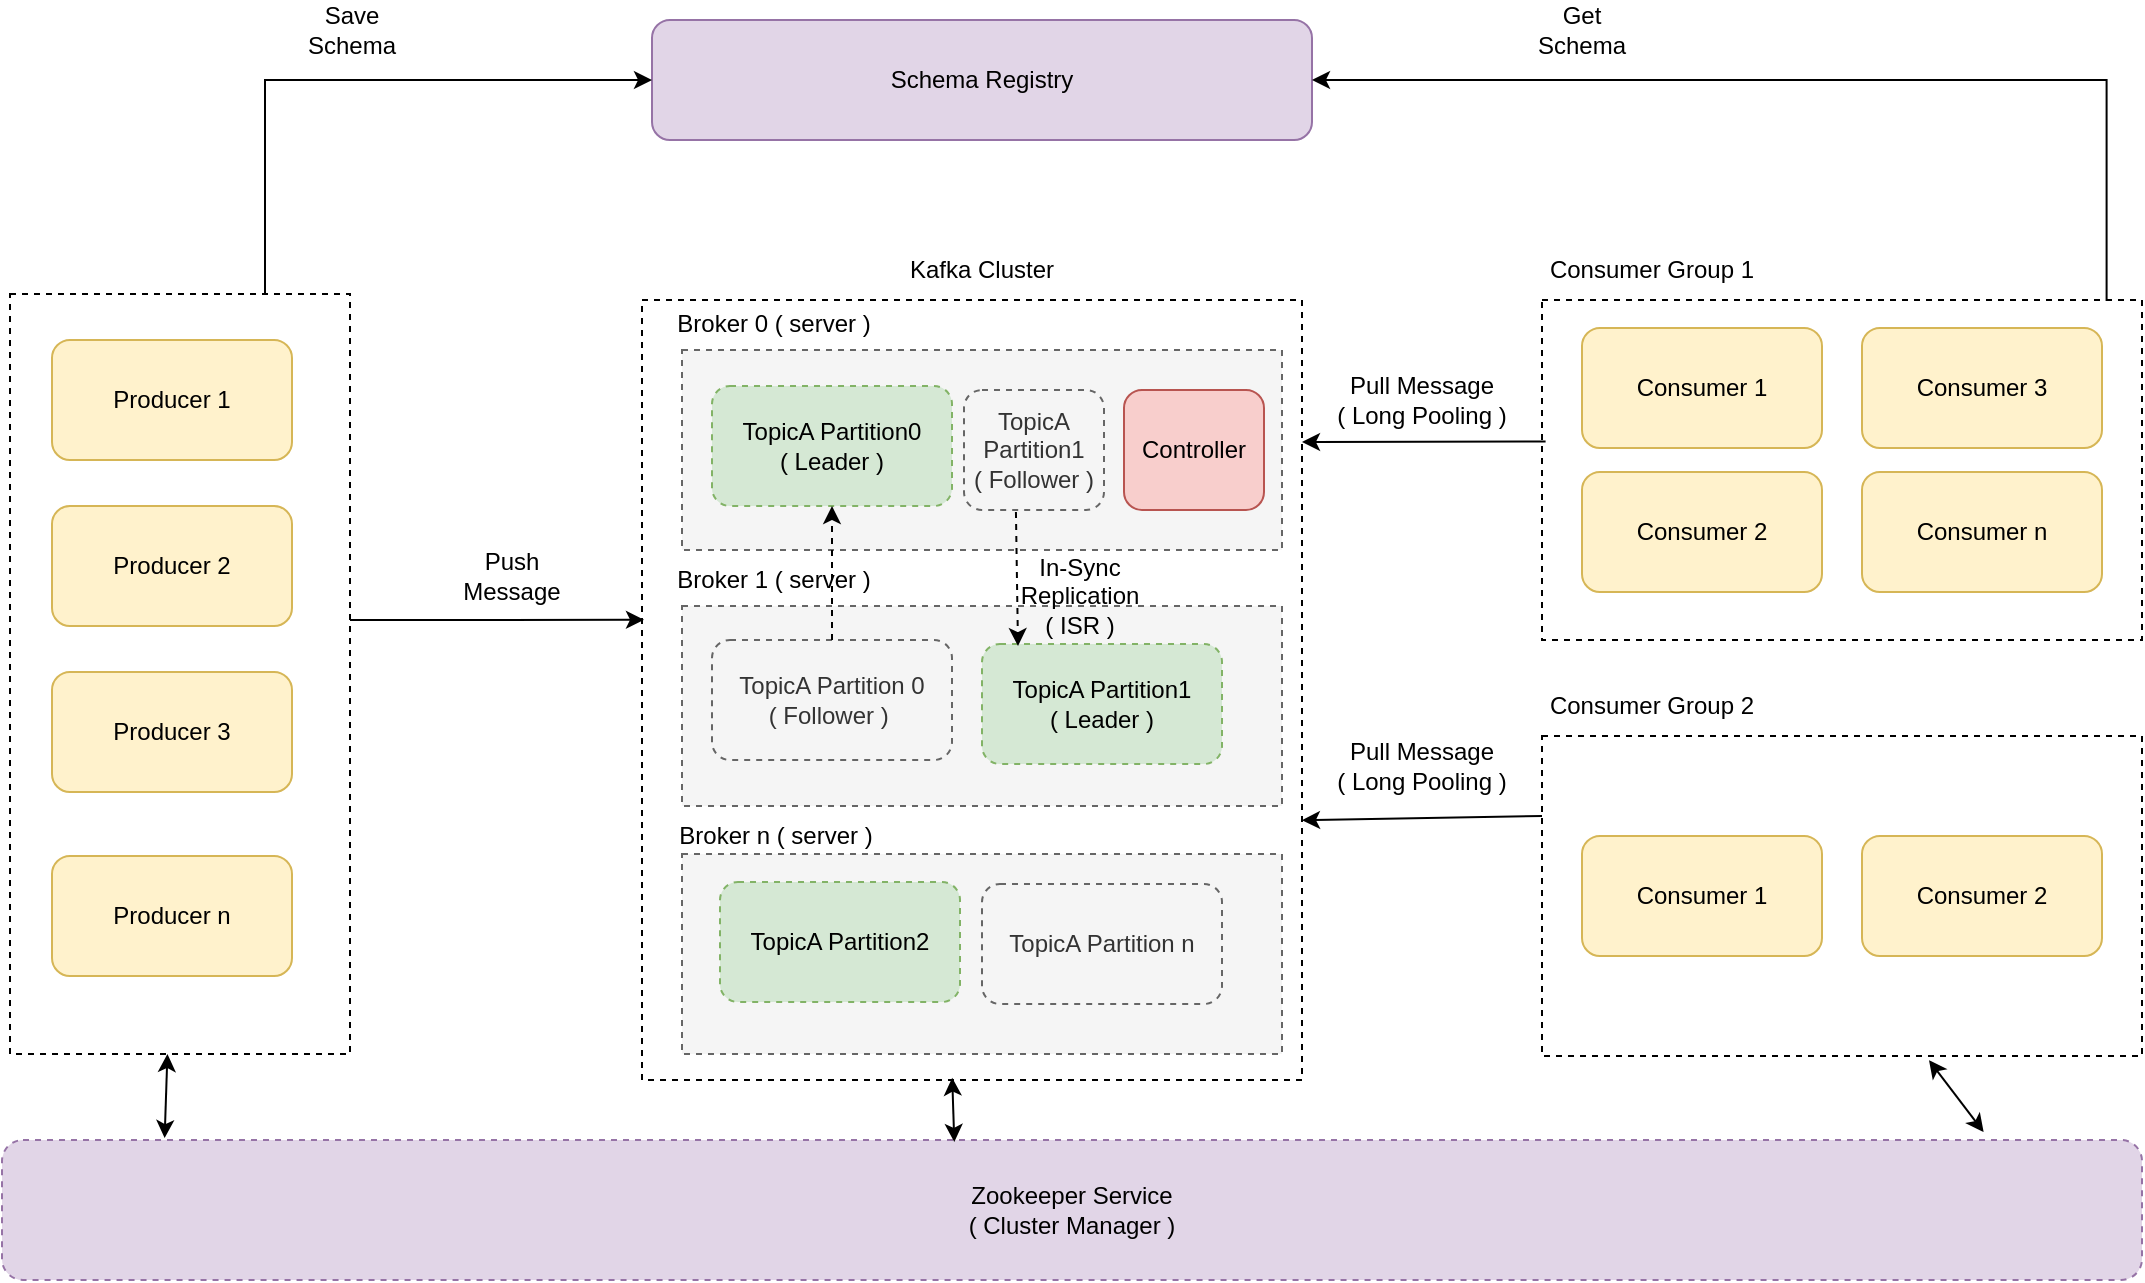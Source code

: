 <mxfile version="20.2.5" type="github">
  <diagram id="5yq02jJ3_t6pjqon3IJx" name="Page-1">
    <mxGraphModel dx="946" dy="530" grid="1" gridSize="10" guides="1" tooltips="1" connect="1" arrows="1" fold="1" page="1" pageScale="1" pageWidth="850" pageHeight="1100" math="0" shadow="0">
      <root>
        <mxCell id="0" />
        <mxCell id="1" parent="0" />
        <mxCell id="EEPylE4LxPPtjpLQ9-2b-5" value="" style="rounded=0;whiteSpace=wrap;html=1;dashed=1;" parent="1" vertex="1">
          <mxGeometry x="144" y="197" width="170" height="380" as="geometry" />
        </mxCell>
        <mxCell id="EEPylE4LxPPtjpLQ9-2b-1" value="Producer 1" style="rounded=1;whiteSpace=wrap;html=1;fillColor=#fff2cc;strokeColor=#d6b656;" parent="1" vertex="1">
          <mxGeometry x="165" y="220" width="120" height="60" as="geometry" />
        </mxCell>
        <mxCell id="EEPylE4LxPPtjpLQ9-2b-2" value="" style="rounded=0;whiteSpace=wrap;html=1;dashed=1;" parent="1" vertex="1">
          <mxGeometry x="460" y="200" width="330" height="390" as="geometry" />
        </mxCell>
        <mxCell id="EEPylE4LxPPtjpLQ9-2b-3" value="Kafka Cluster" style="text;html=1;strokeColor=none;fillColor=none;align=center;verticalAlign=middle;whiteSpace=wrap;rounded=0;dashed=1;" parent="1" vertex="1">
          <mxGeometry x="554" y="170" width="152" height="30" as="geometry" />
        </mxCell>
        <mxCell id="EEPylE4LxPPtjpLQ9-2b-4" value="" style="rounded=0;whiteSpace=wrap;html=1;dashed=1;fillColor=#f5f5f5;fontColor=#333333;strokeColor=#666666;" parent="1" vertex="1">
          <mxGeometry x="480" y="225" width="300" height="100" as="geometry" />
        </mxCell>
        <mxCell id="EEPylE4LxPPtjpLQ9-2b-6" value="Producer 2" style="rounded=1;whiteSpace=wrap;html=1;fillColor=#fff2cc;strokeColor=#d6b656;" parent="1" vertex="1">
          <mxGeometry x="165" y="303" width="120" height="60" as="geometry" />
        </mxCell>
        <mxCell id="EEPylE4LxPPtjpLQ9-2b-7" value="Producer 3" style="rounded=1;whiteSpace=wrap;html=1;fillColor=#fff2cc;strokeColor=#d6b656;" parent="1" vertex="1">
          <mxGeometry x="165" y="386" width="120" height="60" as="geometry" />
        </mxCell>
        <mxCell id="EEPylE4LxPPtjpLQ9-2b-8" value="" style="endArrow=classic;html=1;rounded=0;exitX=1;exitY=0.429;exitDx=0;exitDy=0;exitPerimeter=0;entryX=0.003;entryY=0.41;entryDx=0;entryDy=0;entryPerimeter=0;" parent="1" source="EEPylE4LxPPtjpLQ9-2b-5" target="EEPylE4LxPPtjpLQ9-2b-2" edge="1">
          <mxGeometry width="50" height="50" relative="1" as="geometry">
            <mxPoint x="410" y="370" as="sourcePoint" />
            <mxPoint x="420" y="359" as="targetPoint" />
          </mxGeometry>
        </mxCell>
        <mxCell id="EEPylE4LxPPtjpLQ9-2b-9" value="Push Message" style="text;html=1;strokeColor=none;fillColor=none;align=center;verticalAlign=middle;whiteSpace=wrap;rounded=0;dashed=1;" parent="1" vertex="1">
          <mxGeometry x="365" y="323" width="60" height="30" as="geometry" />
        </mxCell>
        <mxCell id="EEPylE4LxPPtjpLQ9-2b-10" value="TopicA Partition0 &lt;br&gt;( Leader )" style="rounded=1;whiteSpace=wrap;html=1;dashed=1;fillColor=#d5e8d4;strokeColor=#82b366;" parent="1" vertex="1">
          <mxGeometry x="495" y="243" width="120" height="60" as="geometry" />
        </mxCell>
        <mxCell id="EEPylE4LxPPtjpLQ9-2b-11" value="Broker 0 ( server )" style="text;html=1;strokeColor=none;fillColor=none;align=center;verticalAlign=middle;whiteSpace=wrap;rounded=0;dashed=1;" parent="1" vertex="1">
          <mxGeometry x="461" y="197" width="130" height="30" as="geometry" />
        </mxCell>
        <mxCell id="EEPylE4LxPPtjpLQ9-2b-12" value="TopicA Partition1 &lt;br&gt;( Follower )" style="rounded=1;whiteSpace=wrap;html=1;dashed=1;fillColor=#f5f5f5;strokeColor=#666666;fontColor=#333333;" parent="1" vertex="1">
          <mxGeometry x="621" y="245" width="70" height="60" as="geometry" />
        </mxCell>
        <mxCell id="EEPylE4LxPPtjpLQ9-2b-15" value="" style="rounded=0;whiteSpace=wrap;html=1;dashed=1;fillColor=#f5f5f5;fontColor=#333333;strokeColor=#666666;" parent="1" vertex="1">
          <mxGeometry x="480" y="353" width="300" height="100" as="geometry" />
        </mxCell>
        <mxCell id="EEPylE4LxPPtjpLQ9-2b-16" value="TopicA Partition1&lt;br&gt;( Leader )" style="rounded=1;whiteSpace=wrap;html=1;dashed=1;fillColor=#d5e8d4;strokeColor=#82b366;" parent="1" vertex="1">
          <mxGeometry x="630" y="372" width="120" height="60" as="geometry" />
        </mxCell>
        <mxCell id="EEPylE4LxPPtjpLQ9-2b-17" value="Broker 1 ( server )" style="text;html=1;strokeColor=none;fillColor=none;align=center;verticalAlign=middle;whiteSpace=wrap;rounded=0;dashed=1;" parent="1" vertex="1">
          <mxGeometry x="476" y="325" width="100" height="30" as="geometry" />
        </mxCell>
        <mxCell id="EEPylE4LxPPtjpLQ9-2b-18" value="TopicA Partition 0 &lt;br&gt;( Follower )&amp;nbsp;" style="rounded=1;whiteSpace=wrap;html=1;dashed=1;fillColor=#f5f5f5;strokeColor=#666666;fontColor=#333333;" parent="1" vertex="1">
          <mxGeometry x="495" y="370" width="120" height="60" as="geometry" />
        </mxCell>
        <mxCell id="EEPylE4LxPPtjpLQ9-2b-19" value="" style="rounded=0;whiteSpace=wrap;html=1;dashed=1;fillColor=#f5f5f5;fontColor=#333333;strokeColor=#666666;" parent="1" vertex="1">
          <mxGeometry x="480" y="477" width="300" height="100" as="geometry" />
        </mxCell>
        <mxCell id="EEPylE4LxPPtjpLQ9-2b-20" value="TopicA Partition2" style="rounded=1;whiteSpace=wrap;html=1;dashed=1;fillColor=#d5e8d4;strokeColor=#82b366;" parent="1" vertex="1">
          <mxGeometry x="499" y="491" width="120" height="60" as="geometry" />
        </mxCell>
        <mxCell id="EEPylE4LxPPtjpLQ9-2b-21" value="TopicA Partition n" style="rounded=1;whiteSpace=wrap;html=1;dashed=1;fillColor=#f5f5f5;strokeColor=#666666;fontColor=#333333;" parent="1" vertex="1">
          <mxGeometry x="630" y="492" width="120" height="60" as="geometry" />
        </mxCell>
        <mxCell id="EEPylE4LxPPtjpLQ9-2b-22" value="Producer n" style="rounded=1;whiteSpace=wrap;html=1;fillColor=#fff2cc;strokeColor=#d6b656;" parent="1" vertex="1">
          <mxGeometry x="165" y="478" width="120" height="60" as="geometry" />
        </mxCell>
        <mxCell id="EEPylE4LxPPtjpLQ9-2b-23" value="Broker n ( server )" style="text;html=1;strokeColor=none;fillColor=none;align=center;verticalAlign=middle;whiteSpace=wrap;rounded=0;dashed=1;" parent="1" vertex="1">
          <mxGeometry x="467" y="453" width="120" height="30" as="geometry" />
        </mxCell>
        <mxCell id="EEPylE4LxPPtjpLQ9-2b-24" value="" style="rounded=0;whiteSpace=wrap;html=1;dashed=1;" parent="1" vertex="1">
          <mxGeometry x="910" y="200" width="300" height="170" as="geometry" />
        </mxCell>
        <mxCell id="EEPylE4LxPPtjpLQ9-2b-25" value="Consumer 1" style="rounded=1;whiteSpace=wrap;html=1;fillColor=#fff2cc;strokeColor=#d6b656;" parent="1" vertex="1">
          <mxGeometry x="930" y="214" width="120" height="60" as="geometry" />
        </mxCell>
        <mxCell id="EEPylE4LxPPtjpLQ9-2b-26" value="Consumer 2" style="rounded=1;whiteSpace=wrap;html=1;fillColor=#fff2cc;strokeColor=#d6b656;" parent="1" vertex="1">
          <mxGeometry x="930" y="286" width="120" height="60" as="geometry" />
        </mxCell>
        <mxCell id="EEPylE4LxPPtjpLQ9-2b-27" value="Consumer 3" style="rounded=1;whiteSpace=wrap;html=1;fillColor=#fff2cc;strokeColor=#d6b656;" parent="1" vertex="1">
          <mxGeometry x="1070" y="214" width="120" height="60" as="geometry" />
        </mxCell>
        <mxCell id="EEPylE4LxPPtjpLQ9-2b-28" value="Consumer n" style="rounded=1;whiteSpace=wrap;html=1;fillColor=#fff2cc;strokeColor=#d6b656;" parent="1" vertex="1">
          <mxGeometry x="1070" y="286" width="120" height="60" as="geometry" />
        </mxCell>
        <mxCell id="EEPylE4LxPPtjpLQ9-2b-29" value="" style="endArrow=classic;html=1;rounded=0;exitX=0.006;exitY=0.416;exitDx=0;exitDy=0;exitPerimeter=0;" parent="1" source="EEPylE4LxPPtjpLQ9-2b-24" edge="1">
          <mxGeometry width="50" height="50" relative="1" as="geometry">
            <mxPoint x="670" y="450" as="sourcePoint" />
            <mxPoint x="790" y="271" as="targetPoint" />
          </mxGeometry>
        </mxCell>
        <mxCell id="EEPylE4LxPPtjpLQ9-2b-31" value="Pull Message &lt;br&gt;( Long Pooling )" style="text;html=1;strokeColor=none;fillColor=none;align=center;verticalAlign=middle;whiteSpace=wrap;rounded=0;dashed=1;" parent="1" vertex="1">
          <mxGeometry x="800" y="235" width="100" height="30" as="geometry" />
        </mxCell>
        <mxCell id="ehR0TMdSts4EVrFYAU32-7" value="Zookeeper Service&lt;br&gt;( Cluster Manager )" style="rounded=1;whiteSpace=wrap;html=1;dashed=1;labelBackgroundColor=none;fillColor=#e1d5e7;strokeColor=#9673a6;" parent="1" vertex="1">
          <mxGeometry x="140" y="620" width="1070" height="70" as="geometry" />
        </mxCell>
        <mxCell id="ehR0TMdSts4EVrFYAU32-8" value="" style="endArrow=classic;startArrow=classic;html=1;rounded=0;exitX=0.445;exitY=0.014;exitDx=0;exitDy=0;entryX=0.47;entryY=0.997;entryDx=0;entryDy=0;entryPerimeter=0;exitPerimeter=0;" parent="1" source="ehR0TMdSts4EVrFYAU32-7" target="EEPylE4LxPPtjpLQ9-2b-2" edge="1">
          <mxGeometry width="50" height="50" relative="1" as="geometry">
            <mxPoint x="450" y="610" as="sourcePoint" />
            <mxPoint x="500" y="560" as="targetPoint" />
          </mxGeometry>
        </mxCell>
        <mxCell id="ehR0TMdSts4EVrFYAU32-9" value="" style="endArrow=classic;html=1;rounded=0;exitX=0.5;exitY=0;exitDx=0;exitDy=0;entryX=0.5;entryY=1;entryDx=0;entryDy=0;dashed=1;" parent="1" source="EEPylE4LxPPtjpLQ9-2b-18" target="EEPylE4LxPPtjpLQ9-2b-10" edge="1">
          <mxGeometry width="50" height="50" relative="1" as="geometry">
            <mxPoint x="530" y="390" as="sourcePoint" />
            <mxPoint x="580" y="340" as="targetPoint" />
          </mxGeometry>
        </mxCell>
        <mxCell id="ehR0TMdSts4EVrFYAU32-10" value="In-Sync &lt;br&gt;Replication&lt;br&gt;( ISR )" style="text;html=1;strokeColor=none;fillColor=none;align=center;verticalAlign=middle;whiteSpace=wrap;rounded=0;dashed=1;labelBackgroundColor=none;" parent="1" vertex="1">
          <mxGeometry x="619" y="333" width="120" height="30" as="geometry" />
        </mxCell>
        <mxCell id="ehR0TMdSts4EVrFYAU32-11" value="" style="endArrow=classic;html=1;rounded=0;exitX=0.371;exitY=1.017;exitDx=0;exitDy=0;entryX=0.15;entryY=0.017;entryDx=0;entryDy=0;dashed=1;exitPerimeter=0;entryPerimeter=0;" parent="1" source="EEPylE4LxPPtjpLQ9-2b-12" target="EEPylE4LxPPtjpLQ9-2b-16" edge="1">
          <mxGeometry width="50" height="50" relative="1" as="geometry">
            <mxPoint x="530" y="390" as="sourcePoint" />
            <mxPoint x="580" y="340" as="targetPoint" />
          </mxGeometry>
        </mxCell>
        <mxCell id="ehR0TMdSts4EVrFYAU32-12" value="Consumer Group 1" style="text;html=1;strokeColor=none;fillColor=none;align=center;verticalAlign=middle;whiteSpace=wrap;rounded=0;dashed=1;labelBackgroundColor=none;" parent="1" vertex="1">
          <mxGeometry x="890" y="170" width="150" height="30" as="geometry" />
        </mxCell>
        <mxCell id="ehR0TMdSts4EVrFYAU32-15" value="" style="rounded=0;whiteSpace=wrap;html=1;dashed=1;" parent="1" vertex="1">
          <mxGeometry x="910" y="418" width="300" height="160" as="geometry" />
        </mxCell>
        <mxCell id="ehR0TMdSts4EVrFYAU32-16" value="Consumer 1" style="rounded=1;whiteSpace=wrap;html=1;fillColor=#fff2cc;strokeColor=#d6b656;" parent="1" vertex="1">
          <mxGeometry x="930" y="468" width="120" height="60" as="geometry" />
        </mxCell>
        <mxCell id="ehR0TMdSts4EVrFYAU32-17" value="Consumer 2" style="rounded=1;whiteSpace=wrap;html=1;fillColor=#fff2cc;strokeColor=#d6b656;" parent="1" vertex="1">
          <mxGeometry x="1070" y="468" width="120" height="60" as="geometry" />
        </mxCell>
        <mxCell id="ehR0TMdSts4EVrFYAU32-20" value="Consumer Group 2" style="text;html=1;strokeColor=none;fillColor=none;align=center;verticalAlign=middle;whiteSpace=wrap;rounded=0;dashed=1;labelBackgroundColor=none;" parent="1" vertex="1">
          <mxGeometry x="890" y="388" width="150" height="30" as="geometry" />
        </mxCell>
        <mxCell id="ehR0TMdSts4EVrFYAU32-21" value="" style="endArrow=classic;html=1;rounded=0;exitX=0;exitY=0.25;exitDx=0;exitDy=0;entryX=1;entryY=0.667;entryDx=0;entryDy=0;entryPerimeter=0;" parent="1" source="ehR0TMdSts4EVrFYAU32-15" target="EEPylE4LxPPtjpLQ9-2b-2" edge="1">
          <mxGeometry width="50" height="50" relative="1" as="geometry">
            <mxPoint x="850" y="530" as="sourcePoint" />
            <mxPoint x="900" y="480" as="targetPoint" />
          </mxGeometry>
        </mxCell>
        <mxCell id="Qw2avDSD5LG54EJ5tUf1-1" value="Schema Registry" style="rounded=1;whiteSpace=wrap;html=1;fillColor=#e1d5e7;strokeColor=#9673a6;" parent="1" vertex="1">
          <mxGeometry x="465" y="60" width="330" height="60" as="geometry" />
        </mxCell>
        <mxCell id="Qw2avDSD5LG54EJ5tUf1-2" value="" style="endArrow=classic;html=1;rounded=0;exitX=0.75;exitY=0;exitDx=0;exitDy=0;entryX=0;entryY=0.5;entryDx=0;entryDy=0;edgeStyle=orthogonalEdgeStyle;" parent="1" source="EEPylE4LxPPtjpLQ9-2b-5" target="Qw2avDSD5LG54EJ5tUf1-1" edge="1">
          <mxGeometry width="50" height="50" relative="1" as="geometry">
            <mxPoint x="470" y="270" as="sourcePoint" />
            <mxPoint x="520" y="220" as="targetPoint" />
          </mxGeometry>
        </mxCell>
        <mxCell id="Qw2avDSD5LG54EJ5tUf1-3" value="Save Schema" style="text;html=1;strokeColor=none;fillColor=none;align=center;verticalAlign=middle;whiteSpace=wrap;rounded=0;" parent="1" vertex="1">
          <mxGeometry x="285" y="50" width="60" height="30" as="geometry" />
        </mxCell>
        <mxCell id="Qw2avDSD5LG54EJ5tUf1-4" value="" style="endArrow=classic;html=1;rounded=0;exitX=0.941;exitY=0.003;exitDx=0;exitDy=0;entryX=1;entryY=0.5;entryDx=0;entryDy=0;edgeStyle=orthogonalEdgeStyle;exitPerimeter=0;" parent="1" source="EEPylE4LxPPtjpLQ9-2b-24" target="Qw2avDSD5LG54EJ5tUf1-1" edge="1">
          <mxGeometry width="50" height="50" relative="1" as="geometry">
            <mxPoint x="580" y="260" as="sourcePoint" />
            <mxPoint x="630" y="210" as="targetPoint" />
          </mxGeometry>
        </mxCell>
        <mxCell id="Qw2avDSD5LG54EJ5tUf1-5" value="Get Schema" style="text;html=1;strokeColor=none;fillColor=none;align=center;verticalAlign=middle;whiteSpace=wrap;rounded=0;" parent="1" vertex="1">
          <mxGeometry x="900" y="50" width="60" height="30" as="geometry" />
        </mxCell>
        <mxCell id="75WnmiZ9H8tolR6IqUsc-2" value="" style="endArrow=classic;startArrow=classic;html=1;rounded=0;exitX=0.076;exitY=-0.014;exitDx=0;exitDy=0;exitPerimeter=0;" parent="1" source="ehR0TMdSts4EVrFYAU32-7" target="EEPylE4LxPPtjpLQ9-2b-5" edge="1">
          <mxGeometry width="50" height="50" relative="1" as="geometry">
            <mxPoint x="440" y="550" as="sourcePoint" />
            <mxPoint x="490" y="500" as="targetPoint" />
          </mxGeometry>
        </mxCell>
        <mxCell id="75WnmiZ9H8tolR6IqUsc-3" value="" style="endArrow=classic;startArrow=classic;html=1;rounded=0;exitX=0.926;exitY=-0.057;exitDx=0;exitDy=0;exitPerimeter=0;entryX=0.645;entryY=1.013;entryDx=0;entryDy=0;entryPerimeter=0;" parent="1" source="ehR0TMdSts4EVrFYAU32-7" target="ehR0TMdSts4EVrFYAU32-15" edge="1">
          <mxGeometry width="50" height="50" relative="1" as="geometry">
            <mxPoint x="670" y="590" as="sourcePoint" />
            <mxPoint x="720" y="540" as="targetPoint" />
          </mxGeometry>
        </mxCell>
        <mxCell id="75WnmiZ9H8tolR6IqUsc-5" value="Pull Message &lt;br&gt;( Long Pooling )" style="text;html=1;strokeColor=none;fillColor=none;align=center;verticalAlign=middle;whiteSpace=wrap;rounded=0;dashed=1;" parent="1" vertex="1">
          <mxGeometry x="800" y="418" width="100" height="30" as="geometry" />
        </mxCell>
        <mxCell id="PK7J1jLn3J4HOfO4C0iy-1" value="Controller" style="rounded=1;whiteSpace=wrap;html=1;fillColor=#f8cecc;strokeColor=#b85450;" vertex="1" parent="1">
          <mxGeometry x="701" y="245" width="70" height="60" as="geometry" />
        </mxCell>
      </root>
    </mxGraphModel>
  </diagram>
</mxfile>
